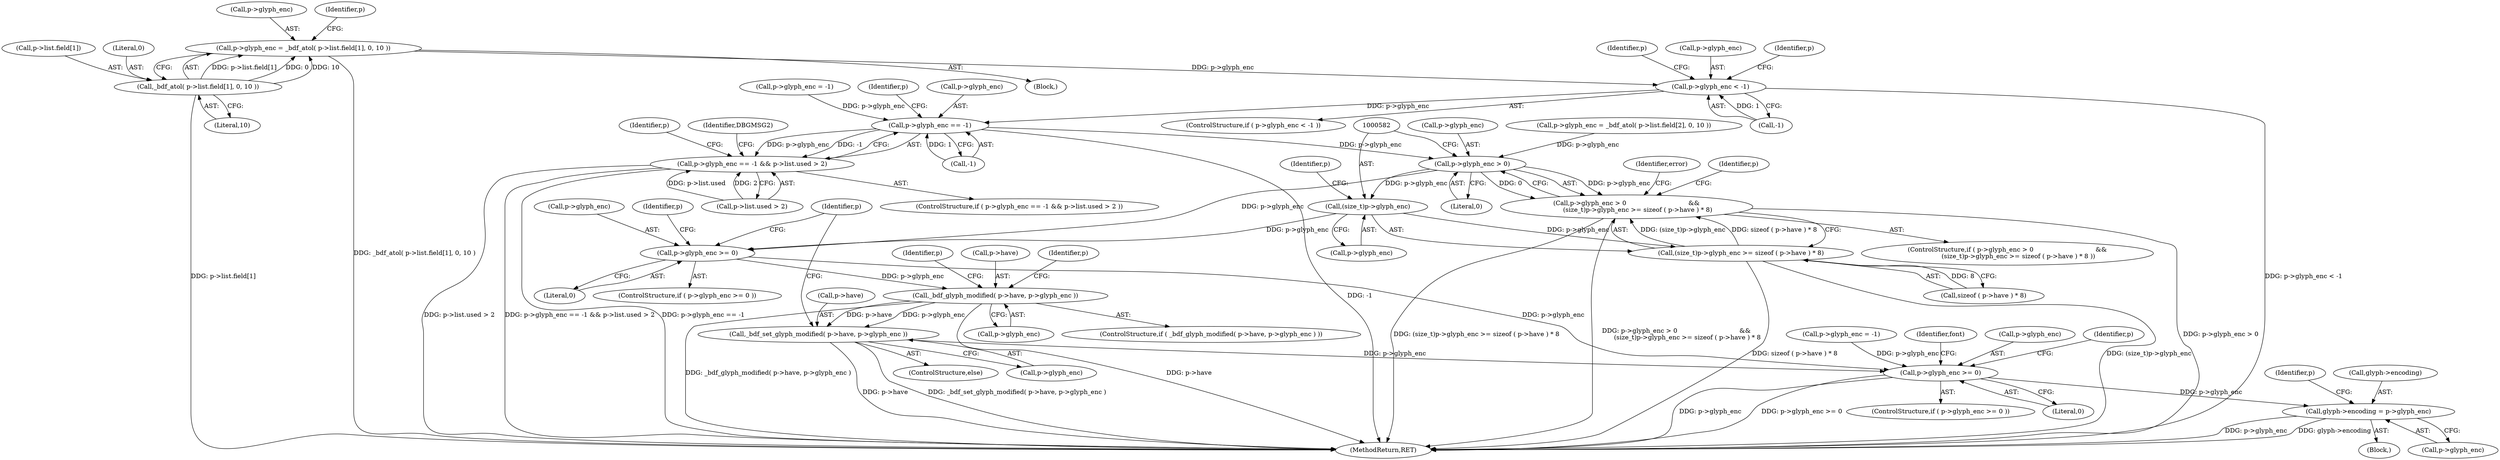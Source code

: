 digraph "0_savannah_07bdb6e289c7954e2a533039dc93c1c136099d2d@pointer" {
"1000511" [label="(Call,p->glyph_enc = _bdf_atol( p->list.field[1], 0, 10 ))"];
"1000515" [label="(Call,_bdf_atol( p->list.field[1], 0, 10 ))"];
"1000526" [label="(Call,p->glyph_enc < -1)"];
"1000540" [label="(Call,p->glyph_enc == -1)"];
"1000539" [label="(Call,p->glyph_enc == -1 && p->list.used > 2)"];
"1000575" [label="(Call,p->glyph_enc > 0)"];
"1000574" [label="(Call,p->glyph_enc > 0                               &&\n           (size_t)p->glyph_enc >= sizeof ( p->have ) * 8)"];
"1000581" [label="(Call,(size_t)p->glyph_enc)"];
"1000580" [label="(Call,(size_t)p->glyph_enc >= sizeof ( p->have ) * 8)"];
"1000597" [label="(Call,p->glyph_enc >= 0)"];
"1000604" [label="(Call,_bdf_glyph_modified( p->have, p->glyph_enc ))"];
"1000624" [label="(Call,_bdf_set_glyph_modified( p->have, p->glyph_enc ))"];
"1000632" [label="(Call,p->glyph_enc >= 0)"];
"1000683" [label="(Call,glyph->encoding = p->glyph_enc)"];
"1000541" [label="(Call,p->glyph_enc)"];
"1000569" [label="(Identifier,DBGMSG2)"];
"1000601" [label="(Literal,0)"];
"1000604" [label="(Call,_bdf_glyph_modified( p->have, p->glyph_enc ))"];
"1000574" [label="(Call,p->glyph_enc > 0                               &&\n           (size_t)p->glyph_enc >= sizeof ( p->have ) * 8)"];
"1000512" [label="(Call,p->glyph_enc)"];
"1000612" [label="(Call,p->glyph_enc = -1)"];
"1000692" [label="(Identifier,p)"];
"1000528" [label="(Identifier,p)"];
"1000532" [label="(Call,p->glyph_enc = -1)"];
"1000608" [label="(Call,p->glyph_enc)"];
"1000599" [label="(Identifier,p)"];
"1000580" [label="(Call,(size_t)p->glyph_enc >= sizeof ( p->have ) * 8)"];
"1000534" [label="(Identifier,p)"];
"1000583" [label="(Call,p->glyph_enc)"];
"1000641" [label="(Identifier,font)"];
"1000628" [label="(Call,p->glyph_enc)"];
"1000573" [label="(ControlStructure,if ( p->glyph_enc > 0                               &&\n           (size_t)p->glyph_enc >= sizeof ( p->have ) * 8 ))"];
"1000596" [label="(ControlStructure,if ( p->glyph_enc >= 0 ))"];
"1000581" [label="(Call,(size_t)p->glyph_enc)"];
"1000631" [label="(ControlStructure,if ( p->glyph_enc >= 0 ))"];
"1000632" [label="(Call,p->glyph_enc >= 0)"];
"1000614" [label="(Identifier,p)"];
"1000594" [label="(Identifier,error)"];
"1000524" [label="(Literal,10)"];
"1000539" [label="(Call,p->glyph_enc == -1 && p->list.used > 2)"];
"1000589" [label="(Identifier,p)"];
"1000683" [label="(Call,glyph->encoding = p->glyph_enc)"];
"1000540" [label="(Call,p->glyph_enc == -1)"];
"1000633" [label="(Call,p->glyph_enc)"];
"1000544" [label="(Call,-1)"];
"1000637" [label="(Block,)"];
"1000549" [label="(Identifier,p)"];
"1000625" [label="(Call,p->have)"];
"1000525" [label="(ControlStructure,if ( p->glyph_enc < -1 ))"];
"1000527" [label="(Call,p->glyph_enc)"];
"1000511" [label="(Call,p->glyph_enc = _bdf_atol( p->list.field[1], 0, 10 ))"];
"1000530" [label="(Call,-1)"];
"1000636" [label="(Literal,0)"];
"1000483" [label="(Block,)"];
"1000605" [label="(Call,p->have)"];
"1000701" [label="(Identifier,p)"];
"1000623" [label="(ControlStructure,else)"];
"1000634" [label="(Identifier,p)"];
"1000526" [label="(Call,p->glyph_enc < -1)"];
"1000626" [label="(Identifier,p)"];
"1000598" [label="(Call,p->glyph_enc)"];
"1000516" [label="(Call,p->list.field[1])"];
"1000586" [label="(Call,sizeof ( p->have ) * 8)"];
"1000576" [label="(Call,p->glyph_enc)"];
"1000606" [label="(Identifier,p)"];
"1000542" [label="(Identifier,p)"];
"1000579" [label="(Literal,0)"];
"1000553" [label="(Call,p->glyph_enc = _bdf_atol( p->list.field[2], 0, 10 ))"];
"1000597" [label="(Call,p->glyph_enc >= 0)"];
"1000603" [label="(ControlStructure,if ( _bdf_glyph_modified( p->have, p->glyph_enc ) ))"];
"1000687" [label="(Call,p->glyph_enc)"];
"1000515" [label="(Call,_bdf_atol( p->list.field[1], 0, 10 ))"];
"1000575" [label="(Call,p->glyph_enc > 0)"];
"1000538" [label="(ControlStructure,if ( p->glyph_enc == -1 && p->list.used > 2 ))"];
"1000555" [label="(Identifier,p)"];
"1001568" [label="(MethodReturn,RET)"];
"1000684" [label="(Call,glyph->encoding)"];
"1000546" [label="(Call,p->list.used > 2)"];
"1000624" [label="(Call,_bdf_set_glyph_modified( p->have, p->glyph_enc ))"];
"1000523" [label="(Literal,0)"];
"1000511" -> "1000483"  [label="AST: "];
"1000511" -> "1000515"  [label="CFG: "];
"1000512" -> "1000511"  [label="AST: "];
"1000515" -> "1000511"  [label="AST: "];
"1000528" -> "1000511"  [label="CFG: "];
"1000511" -> "1001568"  [label="DDG: _bdf_atol( p->list.field[1], 0, 10 )"];
"1000515" -> "1000511"  [label="DDG: p->list.field[1]"];
"1000515" -> "1000511"  [label="DDG: 0"];
"1000515" -> "1000511"  [label="DDG: 10"];
"1000511" -> "1000526"  [label="DDG: p->glyph_enc"];
"1000515" -> "1000524"  [label="CFG: "];
"1000516" -> "1000515"  [label="AST: "];
"1000523" -> "1000515"  [label="AST: "];
"1000524" -> "1000515"  [label="AST: "];
"1000515" -> "1001568"  [label="DDG: p->list.field[1]"];
"1000526" -> "1000525"  [label="AST: "];
"1000526" -> "1000530"  [label="CFG: "];
"1000527" -> "1000526"  [label="AST: "];
"1000530" -> "1000526"  [label="AST: "];
"1000534" -> "1000526"  [label="CFG: "];
"1000542" -> "1000526"  [label="CFG: "];
"1000526" -> "1001568"  [label="DDG: p->glyph_enc < -1"];
"1000530" -> "1000526"  [label="DDG: 1"];
"1000526" -> "1000540"  [label="DDG: p->glyph_enc"];
"1000540" -> "1000539"  [label="AST: "];
"1000540" -> "1000544"  [label="CFG: "];
"1000541" -> "1000540"  [label="AST: "];
"1000544" -> "1000540"  [label="AST: "];
"1000549" -> "1000540"  [label="CFG: "];
"1000539" -> "1000540"  [label="CFG: "];
"1000540" -> "1001568"  [label="DDG: -1"];
"1000540" -> "1000539"  [label="DDG: p->glyph_enc"];
"1000540" -> "1000539"  [label="DDG: -1"];
"1000532" -> "1000540"  [label="DDG: p->glyph_enc"];
"1000544" -> "1000540"  [label="DDG: 1"];
"1000540" -> "1000575"  [label="DDG: p->glyph_enc"];
"1000539" -> "1000538"  [label="AST: "];
"1000539" -> "1000546"  [label="CFG: "];
"1000546" -> "1000539"  [label="AST: "];
"1000555" -> "1000539"  [label="CFG: "];
"1000569" -> "1000539"  [label="CFG: "];
"1000539" -> "1001568"  [label="DDG: p->glyph_enc == -1"];
"1000539" -> "1001568"  [label="DDG: p->list.used > 2"];
"1000539" -> "1001568"  [label="DDG: p->glyph_enc == -1 && p->list.used > 2"];
"1000546" -> "1000539"  [label="DDG: p->list.used"];
"1000546" -> "1000539"  [label="DDG: 2"];
"1000575" -> "1000574"  [label="AST: "];
"1000575" -> "1000579"  [label="CFG: "];
"1000576" -> "1000575"  [label="AST: "];
"1000579" -> "1000575"  [label="AST: "];
"1000582" -> "1000575"  [label="CFG: "];
"1000574" -> "1000575"  [label="CFG: "];
"1000575" -> "1000574"  [label="DDG: p->glyph_enc"];
"1000575" -> "1000574"  [label="DDG: 0"];
"1000553" -> "1000575"  [label="DDG: p->glyph_enc"];
"1000575" -> "1000581"  [label="DDG: p->glyph_enc"];
"1000575" -> "1000597"  [label="DDG: p->glyph_enc"];
"1000574" -> "1000573"  [label="AST: "];
"1000574" -> "1000580"  [label="CFG: "];
"1000580" -> "1000574"  [label="AST: "];
"1000594" -> "1000574"  [label="CFG: "];
"1000599" -> "1000574"  [label="CFG: "];
"1000574" -> "1001568"  [label="DDG: p->glyph_enc > 0"];
"1000574" -> "1001568"  [label="DDG: (size_t)p->glyph_enc >= sizeof ( p->have ) * 8"];
"1000574" -> "1001568"  [label="DDG: p->glyph_enc > 0                               &&\n           (size_t)p->glyph_enc >= sizeof ( p->have ) * 8"];
"1000580" -> "1000574"  [label="DDG: (size_t)p->glyph_enc"];
"1000580" -> "1000574"  [label="DDG: sizeof ( p->have ) * 8"];
"1000581" -> "1000580"  [label="AST: "];
"1000581" -> "1000583"  [label="CFG: "];
"1000582" -> "1000581"  [label="AST: "];
"1000583" -> "1000581"  [label="AST: "];
"1000589" -> "1000581"  [label="CFG: "];
"1000581" -> "1000580"  [label="DDG: p->glyph_enc"];
"1000581" -> "1000597"  [label="DDG: p->glyph_enc"];
"1000580" -> "1000586"  [label="CFG: "];
"1000586" -> "1000580"  [label="AST: "];
"1000580" -> "1001568"  [label="DDG: sizeof ( p->have ) * 8"];
"1000580" -> "1001568"  [label="DDG: (size_t)p->glyph_enc"];
"1000586" -> "1000580"  [label="DDG: 8"];
"1000597" -> "1000596"  [label="AST: "];
"1000597" -> "1000601"  [label="CFG: "];
"1000598" -> "1000597"  [label="AST: "];
"1000601" -> "1000597"  [label="AST: "];
"1000606" -> "1000597"  [label="CFG: "];
"1000634" -> "1000597"  [label="CFG: "];
"1000597" -> "1000604"  [label="DDG: p->glyph_enc"];
"1000597" -> "1000632"  [label="DDG: p->glyph_enc"];
"1000604" -> "1000603"  [label="AST: "];
"1000604" -> "1000608"  [label="CFG: "];
"1000605" -> "1000604"  [label="AST: "];
"1000608" -> "1000604"  [label="AST: "];
"1000614" -> "1000604"  [label="CFG: "];
"1000626" -> "1000604"  [label="CFG: "];
"1000604" -> "1001568"  [label="DDG: _bdf_glyph_modified( p->have, p->glyph_enc )"];
"1000604" -> "1001568"  [label="DDG: p->have"];
"1000604" -> "1000624"  [label="DDG: p->have"];
"1000604" -> "1000624"  [label="DDG: p->glyph_enc"];
"1000624" -> "1000623"  [label="AST: "];
"1000624" -> "1000628"  [label="CFG: "];
"1000625" -> "1000624"  [label="AST: "];
"1000628" -> "1000624"  [label="AST: "];
"1000634" -> "1000624"  [label="CFG: "];
"1000624" -> "1001568"  [label="DDG: _bdf_set_glyph_modified( p->have, p->glyph_enc )"];
"1000624" -> "1001568"  [label="DDG: p->have"];
"1000624" -> "1000632"  [label="DDG: p->glyph_enc"];
"1000632" -> "1000631"  [label="AST: "];
"1000632" -> "1000636"  [label="CFG: "];
"1000633" -> "1000632"  [label="AST: "];
"1000636" -> "1000632"  [label="AST: "];
"1000641" -> "1000632"  [label="CFG: "];
"1000701" -> "1000632"  [label="CFG: "];
"1000632" -> "1001568"  [label="DDG: p->glyph_enc >= 0"];
"1000632" -> "1001568"  [label="DDG: p->glyph_enc"];
"1000612" -> "1000632"  [label="DDG: p->glyph_enc"];
"1000632" -> "1000683"  [label="DDG: p->glyph_enc"];
"1000683" -> "1000637"  [label="AST: "];
"1000683" -> "1000687"  [label="CFG: "];
"1000684" -> "1000683"  [label="AST: "];
"1000687" -> "1000683"  [label="AST: "];
"1000692" -> "1000683"  [label="CFG: "];
"1000683" -> "1001568"  [label="DDG: glyph->encoding"];
"1000683" -> "1001568"  [label="DDG: p->glyph_enc"];
}
